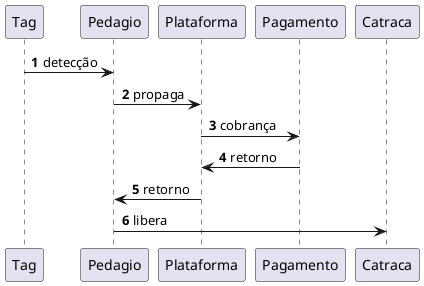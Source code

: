 @startuml
participant Tag
participant Pedagio
participant Plataforma
participant Pagamento
autonumber 
Tag->Pedagio: detecção
Pedagio->Plataforma: propaga
Plataforma->Pagamento: cobrança
Pagamento->Plataforma: retorno
Plataforma->Pedagio: retorno
Pedagio->Catraca: libera
@enduml

